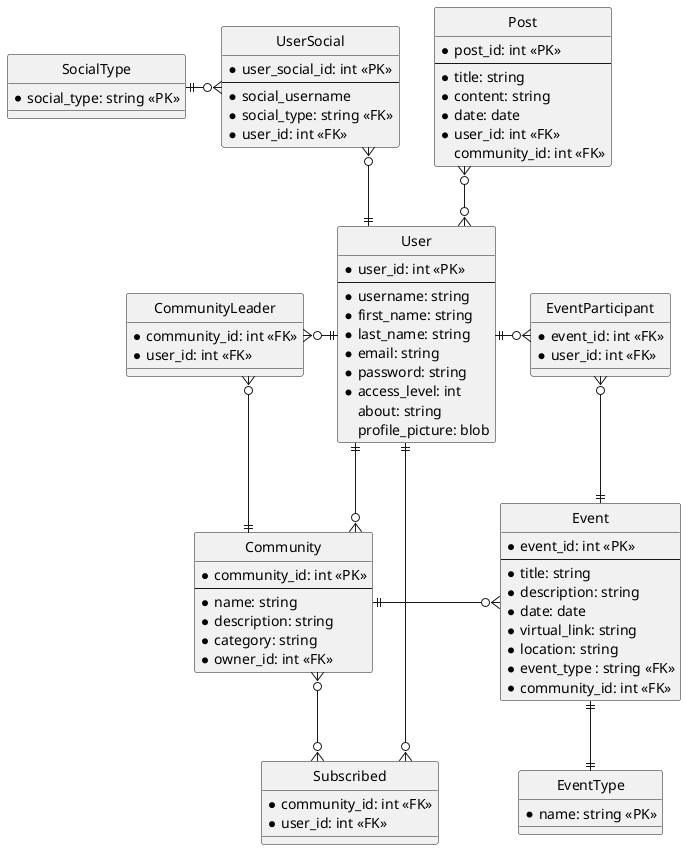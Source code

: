 @startuml erd

skinparam linetype ortho
hide circle

entity User {
    * user_id: int <<PK>>
    --
    * username: string
    * first_name: string
    * last_name: string
    * email: string
    * password: string
    * access_level: int
    about: string
    profile_picture: blob
}

entity Subscribed {
    * community_id: int <<FK>>
    * user_id: int <<FK>>
}

entity Event {
    * event_id: int <<PK>>
    --
    * title: string
    * description: string
    * date: date
    * virtual_link: string
    * location: string
    * event_type : string <<FK>>
    * community_id: int <<FK>>
}

entity Community {
    * community_id: int <<PK>>
    --
    * name: string
    * description: string
    * category: string
    * owner_id: int <<FK>>
}

entity EventType {
    * name: string <<PK>>
}

entity Post {
    * post_id: int <<PK>>
    --
    * title: string
    * content: string
    * date: date
    * user_id: int <<FK>>
    community_id: int <<FK>>
}

entity SocialType {
    * social_type: string << PK>>
}

entity UserSocial {
    * user_social_id: int <<PK>>
    --
    * social_username
    * social_type: string <<FK>>
    * user_id: int <<FK>>
}

entity CommunityLeader {
    * community_id: int <<FK>>
    * user_id: int <<FK>>
}

entity EventParticipant {
    * event_id: int <<FK>>
    * user_id: int <<FK>>
}

User ||--o{ Subscribed
User }o-up-o{ Post
User ||--o{ Community
User ||-up-o{ UserSocial
UserSocial }o-left-|| SocialType
CommunityLeader }o-right-|| User
CommunityLeader }o--|| Community
EventParticipant }o--|| Event
EventParticipant }o-left-|| User

Community }o--o{ Subscribed
Community ||-right-o{ Event

Event ||--|| EventType

@enduml